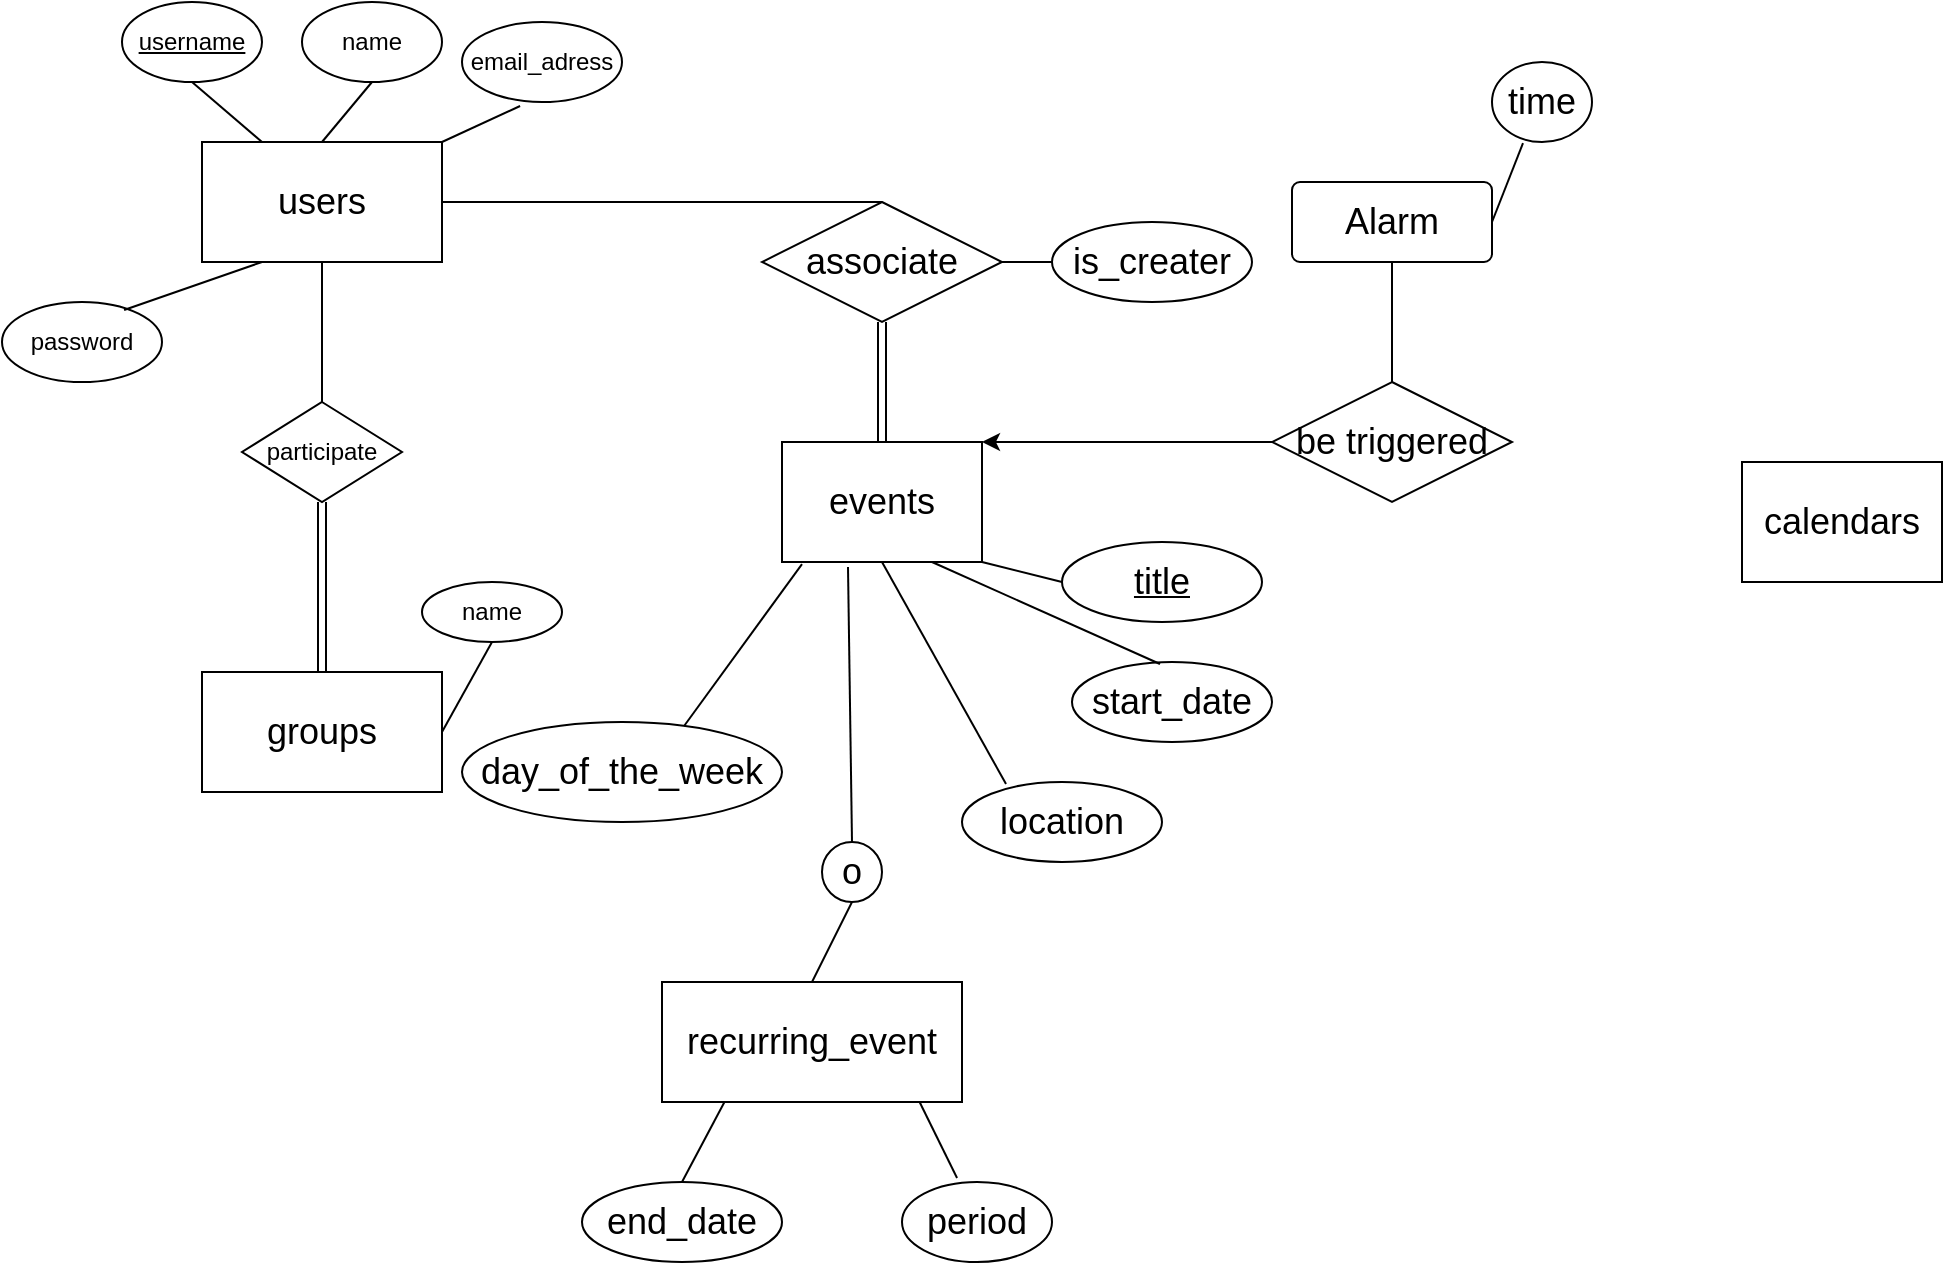 <mxfile version="20.3.3" type="github">
  <diagram id="R2lEEEUBdFMjLlhIrx00" name="Page-1">
    <mxGraphModel dx="1796" dy="532" grid="1" gridSize="10" guides="1" tooltips="1" connect="1" arrows="1" fold="1" page="1" pageScale="1" pageWidth="850" pageHeight="1100" math="0" shadow="0" extFonts="Permanent Marker^https://fonts.googleapis.com/css?family=Permanent+Marker">
      <root>
        <mxCell id="0" />
        <mxCell id="1" parent="0" />
        <mxCell id="HrpYlR0Sw-WBSM7qd5Lc-1" value="name" style="ellipse;whiteSpace=wrap;html=1;" vertex="1" parent="1">
          <mxGeometry x="-10" y="60" width="70" height="40" as="geometry" />
        </mxCell>
        <mxCell id="HrpYlR0Sw-WBSM7qd5Lc-2" value="&lt;font style=&quot;font-size: 18px;&quot;&gt;users&lt;/font&gt;" style="rounded=0;whiteSpace=wrap;html=1;" vertex="1" parent="1">
          <mxGeometry x="-60" y="130" width="120" height="60" as="geometry" />
        </mxCell>
        <mxCell id="HrpYlR0Sw-WBSM7qd5Lc-3" value="email_adress" style="ellipse;whiteSpace=wrap;html=1;" vertex="1" parent="1">
          <mxGeometry x="70" y="70" width="80" height="40" as="geometry" />
        </mxCell>
        <mxCell id="HrpYlR0Sw-WBSM7qd5Lc-4" value="&lt;u&gt;username&lt;/u&gt;" style="ellipse;whiteSpace=wrap;html=1;" vertex="1" parent="1">
          <mxGeometry x="-100" y="60" width="70" height="40" as="geometry" />
        </mxCell>
        <mxCell id="HrpYlR0Sw-WBSM7qd5Lc-5" value="password" style="ellipse;whiteSpace=wrap;html=1;" vertex="1" parent="1">
          <mxGeometry x="-160" y="210" width="80" height="40" as="geometry" />
        </mxCell>
        <mxCell id="HrpYlR0Sw-WBSM7qd5Lc-6" value="" style="endArrow=none;html=1;rounded=0;exitX=0.763;exitY=0.1;exitDx=0;exitDy=0;exitPerimeter=0;entryX=0.25;entryY=1;entryDx=0;entryDy=0;" edge="1" parent="1" source="HrpYlR0Sw-WBSM7qd5Lc-5" target="HrpYlR0Sw-WBSM7qd5Lc-2">
          <mxGeometry width="50" height="50" relative="1" as="geometry">
            <mxPoint x="-20" y="250" as="sourcePoint" />
            <mxPoint x="30" y="200" as="targetPoint" />
          </mxGeometry>
        </mxCell>
        <mxCell id="HrpYlR0Sw-WBSM7qd5Lc-7" value="" style="endArrow=none;html=1;rounded=0;entryX=0.5;entryY=1;entryDx=0;entryDy=0;exitX=0.25;exitY=0;exitDx=0;exitDy=0;" edge="1" parent="1" source="HrpYlR0Sw-WBSM7qd5Lc-2" target="HrpYlR0Sw-WBSM7qd5Lc-4">
          <mxGeometry width="50" height="50" relative="1" as="geometry">
            <mxPoint x="-100" y="230" as="sourcePoint" />
            <mxPoint x="-50" y="180" as="targetPoint" />
          </mxGeometry>
        </mxCell>
        <mxCell id="HrpYlR0Sw-WBSM7qd5Lc-10" value="" style="endArrow=none;html=1;rounded=0;entryX=0.5;entryY=1;entryDx=0;entryDy=0;exitX=0.5;exitY=0;exitDx=0;exitDy=0;" edge="1" parent="1" source="HrpYlR0Sw-WBSM7qd5Lc-2" target="HrpYlR0Sw-WBSM7qd5Lc-1">
          <mxGeometry width="50" height="50" relative="1" as="geometry">
            <mxPoint x="180" y="250" as="sourcePoint" />
            <mxPoint x="230" y="200" as="targetPoint" />
          </mxGeometry>
        </mxCell>
        <mxCell id="HrpYlR0Sw-WBSM7qd5Lc-11" value="" style="endArrow=none;html=1;rounded=0;entryX=0.363;entryY=1.05;entryDx=0;entryDy=0;entryPerimeter=0;exitX=1;exitY=0;exitDx=0;exitDy=0;" edge="1" parent="1" source="HrpYlR0Sw-WBSM7qd5Lc-2" target="HrpYlR0Sw-WBSM7qd5Lc-3">
          <mxGeometry width="50" height="50" relative="1" as="geometry">
            <mxPoint x="170" y="190" as="sourcePoint" />
            <mxPoint x="220" y="140" as="targetPoint" />
          </mxGeometry>
        </mxCell>
        <mxCell id="HrpYlR0Sw-WBSM7qd5Lc-12" value="&lt;font style=&quot;font-size: 18px;&quot;&gt;groups&lt;/font&gt;" style="rounded=0;whiteSpace=wrap;html=1;" vertex="1" parent="1">
          <mxGeometry x="-60" y="395" width="120" height="60" as="geometry" />
        </mxCell>
        <mxCell id="HrpYlR0Sw-WBSM7qd5Lc-13" value="name" style="ellipse;whiteSpace=wrap;html=1;" vertex="1" parent="1">
          <mxGeometry x="50" y="350" width="70" height="30" as="geometry" />
        </mxCell>
        <mxCell id="HrpYlR0Sw-WBSM7qd5Lc-14" value="" style="endArrow=none;html=1;rounded=0;entryX=0.5;entryY=1;entryDx=0;entryDy=0;exitX=1;exitY=0.5;exitDx=0;exitDy=0;" edge="1" parent="1" source="HrpYlR0Sw-WBSM7qd5Lc-12" target="HrpYlR0Sw-WBSM7qd5Lc-13">
          <mxGeometry width="50" height="50" relative="1" as="geometry">
            <mxPoint x="250" y="340" as="sourcePoint" />
            <mxPoint x="300" y="290" as="targetPoint" />
          </mxGeometry>
        </mxCell>
        <mxCell id="HrpYlR0Sw-WBSM7qd5Lc-15" value="participate" style="rhombus;whiteSpace=wrap;html=1;" vertex="1" parent="1">
          <mxGeometry x="-40" y="260" width="80" height="50" as="geometry" />
        </mxCell>
        <mxCell id="HrpYlR0Sw-WBSM7qd5Lc-17" value="&lt;font style=&quot;font-size: 18px;&quot;&gt;events&lt;/font&gt;" style="rounded=0;whiteSpace=wrap;html=1;" vertex="1" parent="1">
          <mxGeometry x="230" y="280" width="100" height="60" as="geometry" />
        </mxCell>
        <mxCell id="HrpYlR0Sw-WBSM7qd5Lc-19" value="" style="endArrow=none;html=1;rounded=0;exitX=0.5;exitY=1;exitDx=0;exitDy=0;entryX=0.5;entryY=0;entryDx=0;entryDy=0;" edge="1" parent="1" source="HrpYlR0Sw-WBSM7qd5Lc-2" target="HrpYlR0Sw-WBSM7qd5Lc-15">
          <mxGeometry width="50" height="50" relative="1" as="geometry">
            <mxPoint x="90" y="270" as="sourcePoint" />
            <mxPoint x="140" y="220" as="targetPoint" />
          </mxGeometry>
        </mxCell>
        <mxCell id="HrpYlR0Sw-WBSM7qd5Lc-20" value="" style="shape=link;html=1;rounded=0;entryX=0.5;entryY=0;entryDx=0;entryDy=0;exitX=0.5;exitY=1;exitDx=0;exitDy=0;" edge="1" parent="1" source="HrpYlR0Sw-WBSM7qd5Lc-15" target="HrpYlR0Sw-WBSM7qd5Lc-12">
          <mxGeometry width="100" relative="1" as="geometry">
            <mxPoint x="25" y="350" as="sourcePoint" />
            <mxPoint x="75" y="350" as="targetPoint" />
          </mxGeometry>
        </mxCell>
        <mxCell id="HrpYlR0Sw-WBSM7qd5Lc-32" value="" style="shape=link;html=1;rounded=0;fontSize=18;entryX=0.5;entryY=0;entryDx=0;entryDy=0;exitX=0.5;exitY=1;exitDx=0;exitDy=0;" edge="1" parent="1" source="HrpYlR0Sw-WBSM7qd5Lc-44" target="HrpYlR0Sw-WBSM7qd5Lc-17">
          <mxGeometry relative="1" as="geometry">
            <mxPoint x="330" y="380" as="sourcePoint" />
            <mxPoint x="490" y="380" as="targetPoint" />
          </mxGeometry>
        </mxCell>
        <mxCell id="HrpYlR0Sw-WBSM7qd5Lc-35" value="period" style="ellipse;whiteSpace=wrap;html=1;align=center;fontSize=18;" vertex="1" parent="1">
          <mxGeometry x="290" y="650" width="75" height="40" as="geometry" />
        </mxCell>
        <mxCell id="HrpYlR0Sw-WBSM7qd5Lc-36" value="" style="endArrow=none;html=1;rounded=0;fontSize=18;entryX=0.367;entryY=-0.05;entryDx=0;entryDy=0;entryPerimeter=0;exitX=0.857;exitY=0.992;exitDx=0;exitDy=0;exitPerimeter=0;" edge="1" parent="1" source="HrpYlR0Sw-WBSM7qd5Lc-57" target="HrpYlR0Sw-WBSM7qd5Lc-35">
          <mxGeometry relative="1" as="geometry">
            <mxPoint x="200" y="620" as="sourcePoint" />
            <mxPoint x="640" y="190" as="targetPoint" />
          </mxGeometry>
        </mxCell>
        <mxCell id="HrpYlR0Sw-WBSM7qd5Lc-37" value="&lt;u&gt;title&lt;/u&gt;" style="ellipse;whiteSpace=wrap;html=1;align=center;fontSize=18;" vertex="1" parent="1">
          <mxGeometry x="370" y="330" width="100" height="40" as="geometry" />
        </mxCell>
        <mxCell id="HrpYlR0Sw-WBSM7qd5Lc-38" value="" style="endArrow=none;html=1;rounded=0;fontSize=18;exitX=1;exitY=1;exitDx=0;exitDy=0;entryX=0;entryY=0.5;entryDx=0;entryDy=0;" edge="1" parent="1" source="HrpYlR0Sw-WBSM7qd5Lc-17" target="HrpYlR0Sw-WBSM7qd5Lc-37">
          <mxGeometry relative="1" as="geometry">
            <mxPoint x="520" y="430" as="sourcePoint" />
            <mxPoint x="680" y="430" as="targetPoint" />
          </mxGeometry>
        </mxCell>
        <mxCell id="HrpYlR0Sw-WBSM7qd5Lc-40" value="location" style="ellipse;whiteSpace=wrap;html=1;align=center;fontSize=18;" vertex="1" parent="1">
          <mxGeometry x="320" y="450" width="100" height="40" as="geometry" />
        </mxCell>
        <mxCell id="HrpYlR0Sw-WBSM7qd5Lc-41" value="" style="endArrow=none;html=1;rounded=0;fontSize=18;entryX=0.22;entryY=0.025;entryDx=0;entryDy=0;entryPerimeter=0;exitX=0.5;exitY=1;exitDx=0;exitDy=0;" edge="1" parent="1" source="HrpYlR0Sw-WBSM7qd5Lc-17" target="HrpYlR0Sw-WBSM7qd5Lc-40">
          <mxGeometry width="50" height="50" relative="1" as="geometry">
            <mxPoint x="150" y="580" as="sourcePoint" />
            <mxPoint x="200" y="530" as="targetPoint" />
          </mxGeometry>
        </mxCell>
        <mxCell id="HrpYlR0Sw-WBSM7qd5Lc-42" value="is_creater" style="ellipse;whiteSpace=wrap;html=1;fontSize=18;" vertex="1" parent="1">
          <mxGeometry x="365" y="170" width="100" height="40" as="geometry" />
        </mxCell>
        <mxCell id="HrpYlR0Sw-WBSM7qd5Lc-43" value="" style="endArrow=none;html=1;rounded=0;fontSize=18;exitX=1;exitY=0.5;exitDx=0;exitDy=0;entryX=0;entryY=0.5;entryDx=0;entryDy=0;" edge="1" parent="1" source="HrpYlR0Sw-WBSM7qd5Lc-44" target="HrpYlR0Sw-WBSM7qd5Lc-42">
          <mxGeometry width="50" height="50" relative="1" as="geometry">
            <mxPoint x="450" y="330" as="sourcePoint" />
            <mxPoint x="520" y="240" as="targetPoint" />
          </mxGeometry>
        </mxCell>
        <mxCell id="HrpYlR0Sw-WBSM7qd5Lc-44" value="associate" style="shape=rhombus;perimeter=rhombusPerimeter;whiteSpace=wrap;html=1;align=center;fontSize=18;" vertex="1" parent="1">
          <mxGeometry x="220" y="160" width="120" height="60" as="geometry" />
        </mxCell>
        <mxCell id="HrpYlR0Sw-WBSM7qd5Lc-46" value="" style="endArrow=none;html=1;rounded=0;fontSize=18;entryX=1;entryY=0.5;entryDx=0;entryDy=0;exitX=0.5;exitY=0;exitDx=0;exitDy=0;" edge="1" parent="1" source="HrpYlR0Sw-WBSM7qd5Lc-44" target="HrpYlR0Sw-WBSM7qd5Lc-2">
          <mxGeometry width="50" height="50" relative="1" as="geometry">
            <mxPoint x="210" y="310" as="sourcePoint" />
            <mxPoint x="260" y="260" as="targetPoint" />
          </mxGeometry>
        </mxCell>
        <mxCell id="HrpYlR0Sw-WBSM7qd5Lc-49" value="day_of_the_week" style="ellipse;whiteSpace=wrap;html=1;align=center;fontSize=18;" vertex="1" parent="1">
          <mxGeometry x="70" y="420" width="160" height="50" as="geometry" />
        </mxCell>
        <mxCell id="HrpYlR0Sw-WBSM7qd5Lc-50" value="" style="endArrow=none;html=1;rounded=0;fontSize=18;exitX=0.694;exitY=0.04;exitDx=0;exitDy=0;exitPerimeter=0;entryX=0.1;entryY=1.017;entryDx=0;entryDy=0;entryPerimeter=0;" edge="1" parent="1" source="HrpYlR0Sw-WBSM7qd5Lc-49" target="HrpYlR0Sw-WBSM7qd5Lc-17">
          <mxGeometry relative="1" as="geometry">
            <mxPoint x="30" y="490" as="sourcePoint" />
            <mxPoint x="190" y="490" as="targetPoint" />
          </mxGeometry>
        </mxCell>
        <mxCell id="HrpYlR0Sw-WBSM7qd5Lc-51" value="end_date" style="ellipse;whiteSpace=wrap;html=1;align=center;fontSize=18;" vertex="1" parent="1">
          <mxGeometry x="130" y="650" width="100" height="40" as="geometry" />
        </mxCell>
        <mxCell id="HrpYlR0Sw-WBSM7qd5Lc-52" value="" style="endArrow=none;html=1;rounded=0;fontSize=18;exitX=0.5;exitY=0;exitDx=0;exitDy=0;entryX=0.21;entryY=0.992;entryDx=0;entryDy=0;entryPerimeter=0;" edge="1" parent="1" source="HrpYlR0Sw-WBSM7qd5Lc-51" target="HrpYlR0Sw-WBSM7qd5Lc-57">
          <mxGeometry relative="1" as="geometry">
            <mxPoint x="120" y="410" as="sourcePoint" />
            <mxPoint x="140" y="550" as="targetPoint" />
          </mxGeometry>
        </mxCell>
        <mxCell id="HrpYlR0Sw-WBSM7qd5Lc-53" value="start_date" style="ellipse;whiteSpace=wrap;html=1;align=center;fontSize=18;" vertex="1" parent="1">
          <mxGeometry x="375" y="390" width="100" height="40" as="geometry" />
        </mxCell>
        <mxCell id="HrpYlR0Sw-WBSM7qd5Lc-57" value="&lt;font style=&quot;font-size: 18px;&quot;&gt;recurring_event&lt;/font&gt;" style="rounded=0;whiteSpace=wrap;html=1;" vertex="1" parent="1">
          <mxGeometry x="170" y="550" width="150" height="60" as="geometry" />
        </mxCell>
        <mxCell id="HrpYlR0Sw-WBSM7qd5Lc-61" value="" style="endArrow=none;html=1;rounded=0;fontSize=18;exitX=0.75;exitY=1;exitDx=0;exitDy=0;entryX=0.44;entryY=0.025;entryDx=0;entryDy=0;entryPerimeter=0;" edge="1" parent="1" source="HrpYlR0Sw-WBSM7qd5Lc-17" target="HrpYlR0Sw-WBSM7qd5Lc-53">
          <mxGeometry relative="1" as="geometry">
            <mxPoint x="510" y="550" as="sourcePoint" />
            <mxPoint x="670" y="550" as="targetPoint" />
          </mxGeometry>
        </mxCell>
        <mxCell id="HrpYlR0Sw-WBSM7qd5Lc-70" value="" style="endArrow=none;html=1;rounded=0;fontSize=18;exitX=0.5;exitY=0;exitDx=0;exitDy=0;entryX=0.5;entryY=1;entryDx=0;entryDy=0;" edge="1" parent="1" source="HrpYlR0Sw-WBSM7qd5Lc-57" target="HrpYlR0Sw-WBSM7qd5Lc-71">
          <mxGeometry width="50" height="50" relative="1" as="geometry">
            <mxPoint x="120" y="680" as="sourcePoint" />
            <mxPoint x="210" y="690" as="targetPoint" />
          </mxGeometry>
        </mxCell>
        <mxCell id="HrpYlR0Sw-WBSM7qd5Lc-71" value="o" style="ellipse;whiteSpace=wrap;html=1;align=center;fontSize=18;" vertex="1" parent="1">
          <mxGeometry x="250" y="480" width="30" height="30" as="geometry" />
        </mxCell>
        <mxCell id="HrpYlR0Sw-WBSM7qd5Lc-72" value="" style="endArrow=none;html=1;rounded=0;fontSize=18;entryX=0.33;entryY=1.042;entryDx=0;entryDy=0;entryPerimeter=0;exitX=0.5;exitY=0;exitDx=0;exitDy=0;" edge="1" parent="1" source="HrpYlR0Sw-WBSM7qd5Lc-71" target="HrpYlR0Sw-WBSM7qd5Lc-17">
          <mxGeometry width="50" height="50" relative="1" as="geometry">
            <mxPoint x="90" y="680" as="sourcePoint" />
            <mxPoint x="140" y="630" as="targetPoint" />
          </mxGeometry>
        </mxCell>
        <mxCell id="HrpYlR0Sw-WBSM7qd5Lc-77" value="be triggered" style="shape=rhombus;perimeter=rhombusPerimeter;whiteSpace=wrap;html=1;align=center;labelBackgroundColor=none;fontSize=18;" vertex="1" parent="1">
          <mxGeometry x="475" y="250" width="120" height="60" as="geometry" />
        </mxCell>
        <mxCell id="HrpYlR0Sw-WBSM7qd5Lc-80" value="" style="endArrow=none;html=1;rounded=0;fontSize=18;entryX=0.5;entryY=1;entryDx=0;entryDy=0;exitX=0.5;exitY=0;exitDx=0;exitDy=0;" edge="1" parent="1" source="HrpYlR0Sw-WBSM7qd5Lc-77" target="HrpYlR0Sw-WBSM7qd5Lc-82">
          <mxGeometry relative="1" as="geometry">
            <mxPoint x="610" y="220" as="sourcePoint" />
            <mxPoint x="530" y="215" as="targetPoint" />
          </mxGeometry>
        </mxCell>
        <mxCell id="HrpYlR0Sw-WBSM7qd5Lc-82" value="Alarm" style="rounded=1;arcSize=10;whiteSpace=wrap;html=1;align=center;labelBackgroundColor=none;fontSize=18;fillColor=none;" vertex="1" parent="1">
          <mxGeometry x="485" y="150" width="100" height="40" as="geometry" />
        </mxCell>
        <mxCell id="HrpYlR0Sw-WBSM7qd5Lc-84" value="time" style="ellipse;whiteSpace=wrap;html=1;labelBackgroundColor=none;fontSize=18;fillColor=none;" vertex="1" parent="1">
          <mxGeometry x="585" y="90" width="50" height="40" as="geometry" />
        </mxCell>
        <mxCell id="HrpYlR0Sw-WBSM7qd5Lc-85" value="" style="endArrow=none;html=1;rounded=0;fontSize=18;exitX=1;exitY=0.5;exitDx=0;exitDy=0;entryX=0.31;entryY=1.013;entryDx=0;entryDy=0;entryPerimeter=0;" edge="1" parent="1" source="HrpYlR0Sw-WBSM7qd5Lc-82" target="HrpYlR0Sw-WBSM7qd5Lc-84">
          <mxGeometry width="50" height="50" relative="1" as="geometry">
            <mxPoint x="620" y="280" as="sourcePoint" />
            <mxPoint x="670" y="230" as="targetPoint" />
          </mxGeometry>
        </mxCell>
        <mxCell id="HrpYlR0Sw-WBSM7qd5Lc-86" value="" style="endArrow=classic;html=1;rounded=0;fontSize=18;entryX=1;entryY=0;entryDx=0;entryDy=0;exitX=0;exitY=0.5;exitDx=0;exitDy=0;" edge="1" parent="1" source="HrpYlR0Sw-WBSM7qd5Lc-77" target="HrpYlR0Sw-WBSM7qd5Lc-17">
          <mxGeometry width="50" height="50" relative="1" as="geometry">
            <mxPoint x="380" y="310" as="sourcePoint" />
            <mxPoint x="430" y="260" as="targetPoint" />
          </mxGeometry>
        </mxCell>
        <mxCell id="HrpYlR0Sw-WBSM7qd5Lc-92" value="&lt;span style=&quot;font-size: 18px;&quot;&gt;calendars&lt;/span&gt;" style="rounded=0;whiteSpace=wrap;html=1;" vertex="1" parent="1">
          <mxGeometry x="710" y="290" width="100" height="60" as="geometry" />
        </mxCell>
      </root>
    </mxGraphModel>
  </diagram>
</mxfile>
